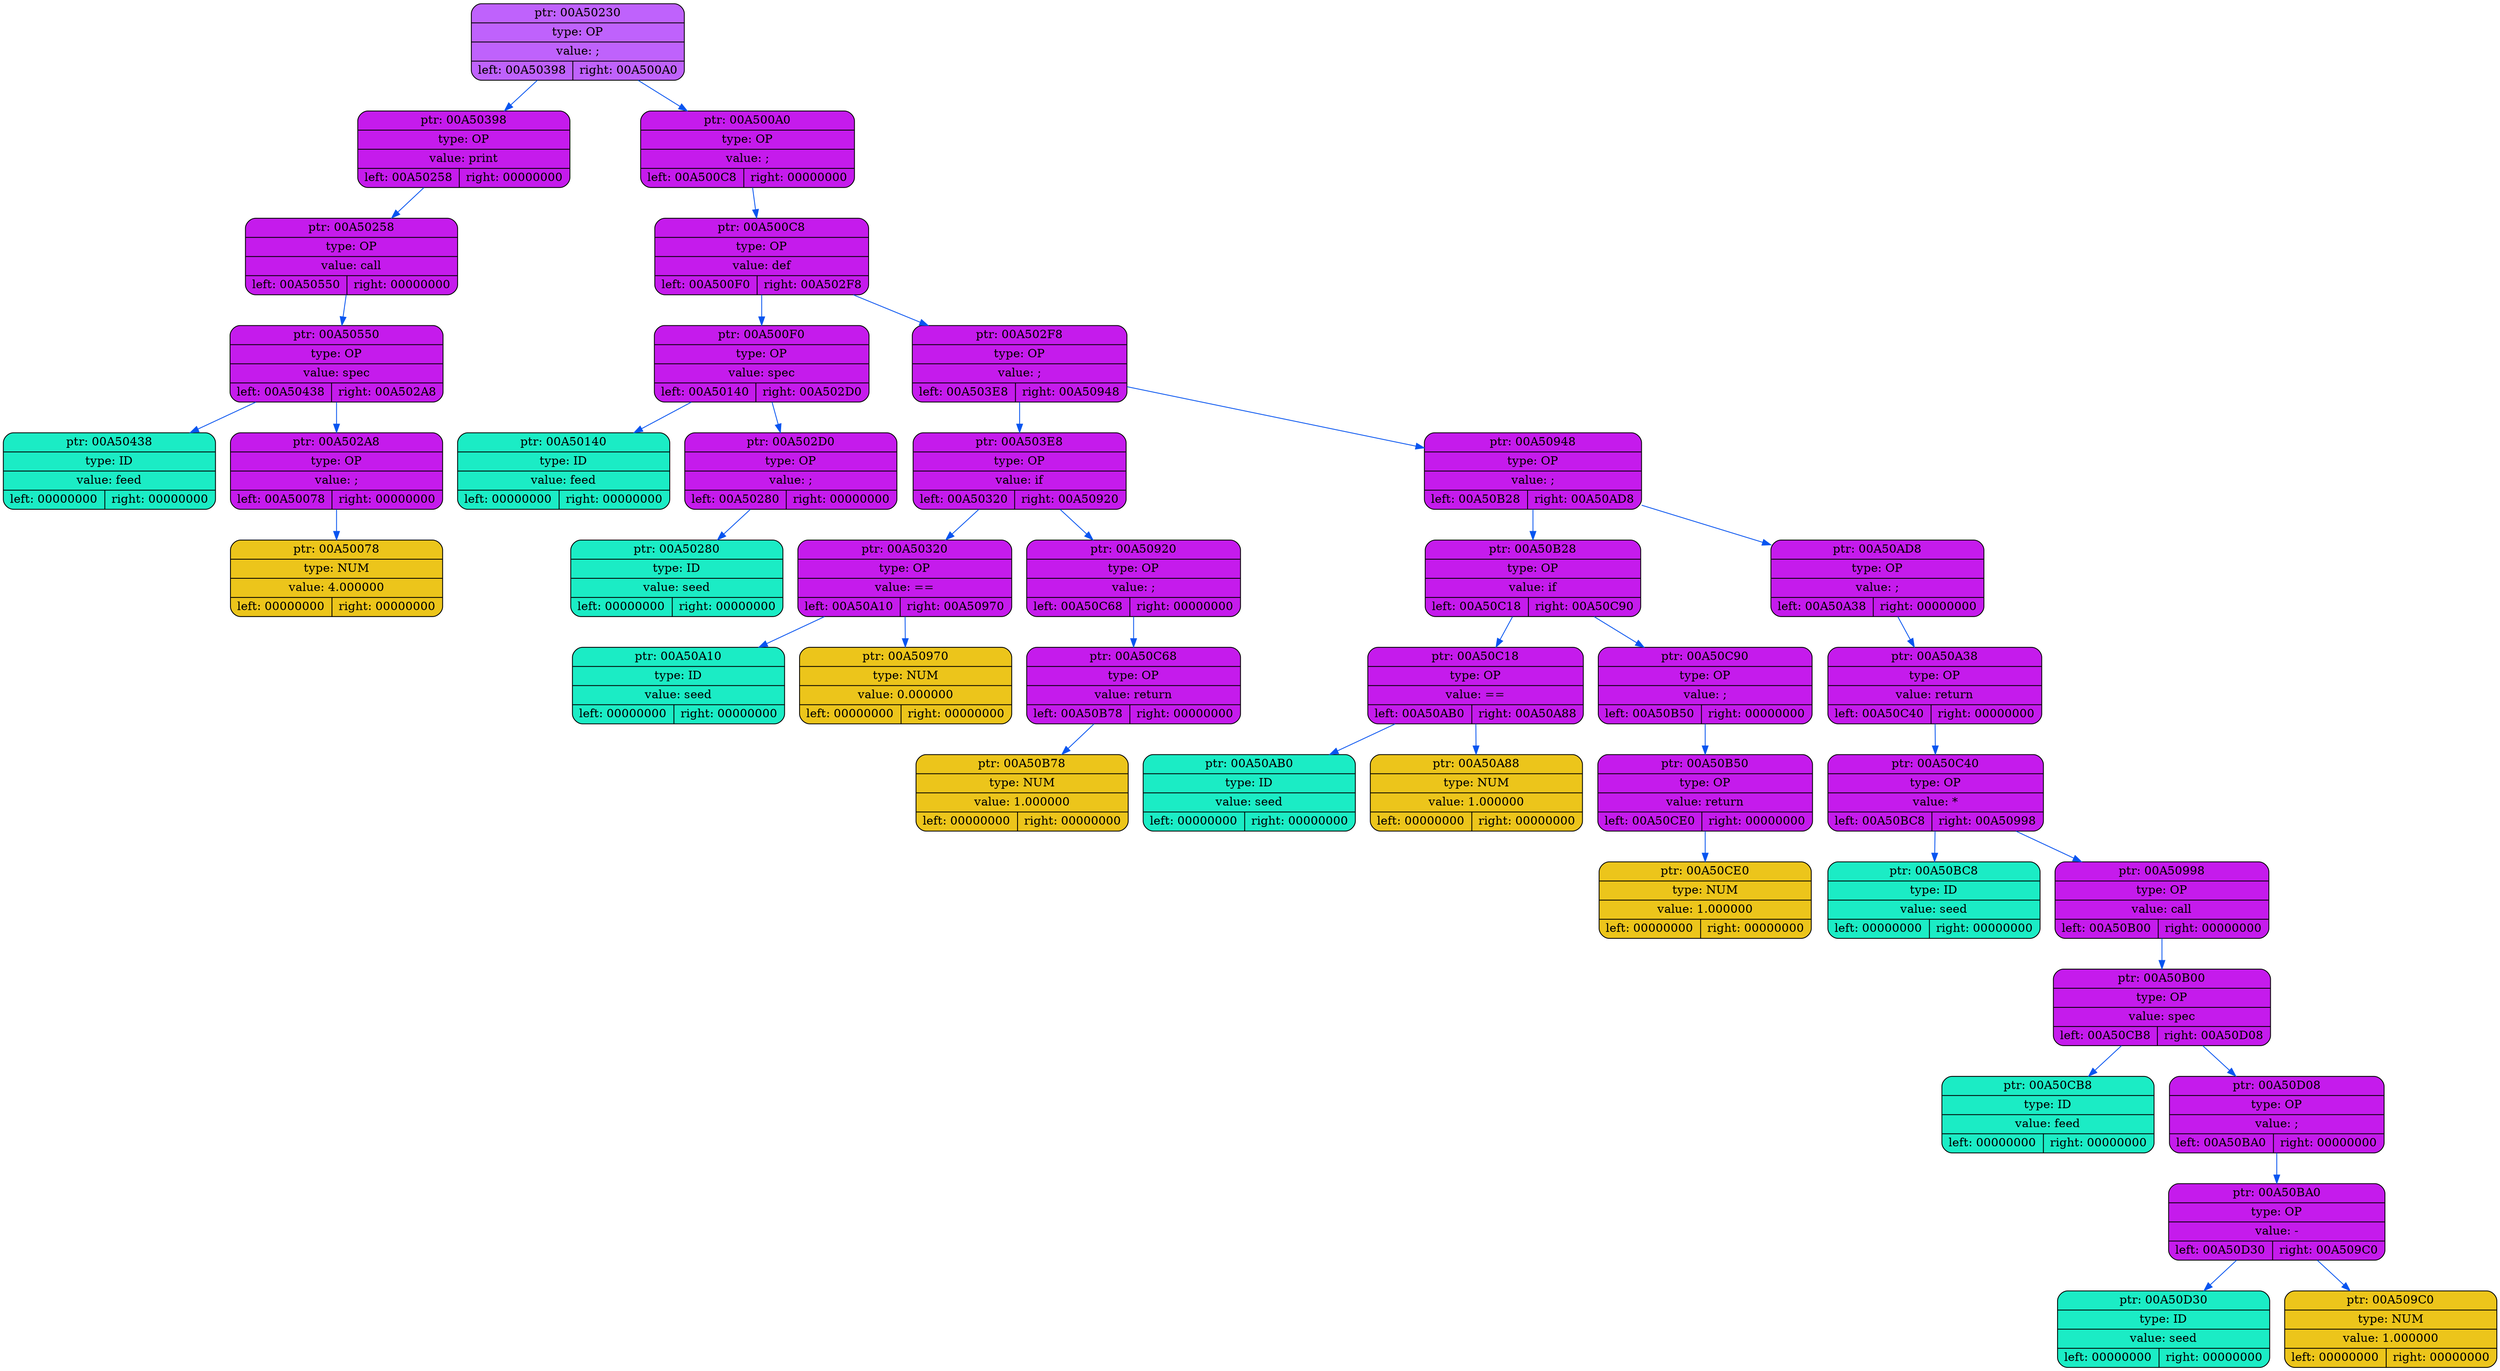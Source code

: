 digraph
{
    rankdir=TP

        node00A50230[shape=record,style="rounded,filled",fillcolor="#BF62FC",label="{ ptr: 00A50230 | type: OP | value: ;| { left: 00A50398 | right: 00A500A0 }}"];
    node00A50230 -> node00A50398[color="#0855F0"]
    node00A50398[shape=record,style="rounded,filled",fillcolor="#C51BEC",label="{ ptr: 00A50398 | type: OP | value: print| { left: 00A50258 | right: 00000000 }}"];
    node00A50398 -> node00A50258[color="#0855F0"]
    node00A50258[shape=record,style="rounded,filled",fillcolor="#C51BEC",label="{ ptr: 00A50258 | type: OP | value: call| { left: 00A50550 | right: 00000000 }}"];
    node00A50258 -> node00A50550[color="#0855F0"]
    node00A50550[shape=record,style="rounded,filled",fillcolor="#C51BEC",label="{ ptr: 00A50550 | type: OP | value: spec| { left: 00A50438 | right: 00A502A8 }}"];
    node00A50550 -> node00A50438[color="#0855F0"]
    node00A50438[shape=record,style="rounded,filled",fillcolor="#1BECC5",label="{ ptr: 00A50438 | type: ID | value: feed| { left: 00000000 | right: 00000000 }}"];
    node00A50550 -> node00A502A8[color="#0855F0"]
    node00A502A8[shape=record,style="rounded,filled",fillcolor="#C51BEC",label="{ ptr: 00A502A8 | type: OP | value: ;| { left: 00A50078 | right: 00000000 }}"];
    node00A502A8 -> node00A50078[color="#0855F0"]
    node00A50078[shape=record,style="rounded,filled",fillcolor="#ECC51B",label="{ ptr: 00A50078 | type: NUM | value: 4.000000| { left: 00000000 | right: 00000000 }}"];
    node00A50230 -> node00A500A0[color="#0855F0"]
    node00A500A0[shape=record,style="rounded,filled",fillcolor="#C51BEC",label="{ ptr: 00A500A0 | type: OP | value: ;| { left: 00A500C8 | right: 00000000 }}"];
    node00A500A0 -> node00A500C8[color="#0855F0"]
    node00A500C8[shape=record,style="rounded,filled",fillcolor="#C51BEC",label="{ ptr: 00A500C8 | type: OP | value: def| { left: 00A500F0 | right: 00A502F8 }}"];
    node00A500C8 -> node00A500F0[color="#0855F0"]
    node00A500F0[shape=record,style="rounded,filled",fillcolor="#C51BEC",label="{ ptr: 00A500F0 | type: OP | value: spec| { left: 00A50140 | right: 00A502D0 }}"];
    node00A500F0 -> node00A50140[color="#0855F0"]
    node00A50140[shape=record,style="rounded,filled",fillcolor="#1BECC5",label="{ ptr: 00A50140 | type: ID | value: feed| { left: 00000000 | right: 00000000 }}"];
    node00A500F0 -> node00A502D0[color="#0855F0"]
    node00A502D0[shape=record,style="rounded,filled",fillcolor="#C51BEC",label="{ ptr: 00A502D0 | type: OP | value: ;| { left: 00A50280 | right: 00000000 }}"];
    node00A502D0 -> node00A50280[color="#0855F0"]
    node00A50280[shape=record,style="rounded,filled",fillcolor="#1BECC5",label="{ ptr: 00A50280 | type: ID | value: seed| { left: 00000000 | right: 00000000 }}"];
    node00A500C8 -> node00A502F8[color="#0855F0"]
    node00A502F8[shape=record,style="rounded,filled",fillcolor="#C51BEC",label="{ ptr: 00A502F8 | type: OP | value: ;| { left: 00A503E8 | right: 00A50948 }}"];
    node00A502F8 -> node00A503E8[color="#0855F0"]
    node00A503E8[shape=record,style="rounded,filled",fillcolor="#C51BEC",label="{ ptr: 00A503E8 | type: OP | value: if| { left: 00A50320 | right: 00A50920 }}"];
    node00A503E8 -> node00A50320[color="#0855F0"]
    node00A50320[shape=record,style="rounded,filled",fillcolor="#C51BEC",label="{ ptr: 00A50320 | type: OP | value: ==| { left: 00A50A10 | right: 00A50970 }}"];
    node00A50320 -> node00A50A10[color="#0855F0"]
    node00A50A10[shape=record,style="rounded,filled",fillcolor="#1BECC5",label="{ ptr: 00A50A10 | type: ID | value: seed| { left: 00000000 | right: 00000000 }}"];
    node00A50320 -> node00A50970[color="#0855F0"]
    node00A50970[shape=record,style="rounded,filled",fillcolor="#ECC51B",label="{ ptr: 00A50970 | type: NUM | value: 0.000000| { left: 00000000 | right: 00000000 }}"];
    node00A503E8 -> node00A50920[color="#0855F0"]
    node00A50920[shape=record,style="rounded,filled",fillcolor="#C51BEC",label="{ ptr: 00A50920 | type: OP | value: ;| { left: 00A50C68 | right: 00000000 }}"];
    node00A50920 -> node00A50C68[color="#0855F0"]
    node00A50C68[shape=record,style="rounded,filled",fillcolor="#C51BEC",label="{ ptr: 00A50C68 | type: OP | value: return| { left: 00A50B78 | right: 00000000 }}"];
    node00A50C68 -> node00A50B78[color="#0855F0"]
    node00A50B78[shape=record,style="rounded,filled",fillcolor="#ECC51B",label="{ ptr: 00A50B78 | type: NUM | value: 1.000000| { left: 00000000 | right: 00000000 }}"];
    node00A502F8 -> node00A50948[color="#0855F0"]
    node00A50948[shape=record,style="rounded,filled",fillcolor="#C51BEC",label="{ ptr: 00A50948 | type: OP | value: ;| { left: 00A50B28 | right: 00A50AD8 }}"];
    node00A50948 -> node00A50B28[color="#0855F0"]
    node00A50B28[shape=record,style="rounded,filled",fillcolor="#C51BEC",label="{ ptr: 00A50B28 | type: OP | value: if| { left: 00A50C18 | right: 00A50C90 }}"];
    node00A50B28 -> node00A50C18[color="#0855F0"]
    node00A50C18[shape=record,style="rounded,filled",fillcolor="#C51BEC",label="{ ptr: 00A50C18 | type: OP | value: ==| { left: 00A50AB0 | right: 00A50A88 }}"];
    node00A50C18 -> node00A50AB0[color="#0855F0"]
    node00A50AB0[shape=record,style="rounded,filled",fillcolor="#1BECC5",label="{ ptr: 00A50AB0 | type: ID | value: seed| { left: 00000000 | right: 00000000 }}"];
    node00A50C18 -> node00A50A88[color="#0855F0"]
    node00A50A88[shape=record,style="rounded,filled",fillcolor="#ECC51B",label="{ ptr: 00A50A88 | type: NUM | value: 1.000000| { left: 00000000 | right: 00000000 }}"];
    node00A50B28 -> node00A50C90[color="#0855F0"]
    node00A50C90[shape=record,style="rounded,filled",fillcolor="#C51BEC",label="{ ptr: 00A50C90 | type: OP | value: ;| { left: 00A50B50 | right: 00000000 }}"];
    node00A50C90 -> node00A50B50[color="#0855F0"]
    node00A50B50[shape=record,style="rounded,filled",fillcolor="#C51BEC",label="{ ptr: 00A50B50 | type: OP | value: return| { left: 00A50CE0 | right: 00000000 }}"];
    node00A50B50 -> node00A50CE0[color="#0855F0"]
    node00A50CE0[shape=record,style="rounded,filled",fillcolor="#ECC51B",label="{ ptr: 00A50CE0 | type: NUM | value: 1.000000| { left: 00000000 | right: 00000000 }}"];
    node00A50948 -> node00A50AD8[color="#0855F0"]
    node00A50AD8[shape=record,style="rounded,filled",fillcolor="#C51BEC",label="{ ptr: 00A50AD8 | type: OP | value: ;| { left: 00A50A38 | right: 00000000 }}"];
    node00A50AD8 -> node00A50A38[color="#0855F0"]
    node00A50A38[shape=record,style="rounded,filled",fillcolor="#C51BEC",label="{ ptr: 00A50A38 | type: OP | value: return| { left: 00A50C40 | right: 00000000 }}"];
    node00A50A38 -> node00A50C40[color="#0855F0"]
    node00A50C40[shape=record,style="rounded,filled",fillcolor="#C51BEC",label="{ ptr: 00A50C40 | type: OP | value: *| { left: 00A50BC8 | right: 00A50998 }}"];
    node00A50C40 -> node00A50BC8[color="#0855F0"]
    node00A50BC8[shape=record,style="rounded,filled",fillcolor="#1BECC5",label="{ ptr: 00A50BC8 | type: ID | value: seed| { left: 00000000 | right: 00000000 }}"];
    node00A50C40 -> node00A50998[color="#0855F0"]
    node00A50998[shape=record,style="rounded,filled",fillcolor="#C51BEC",label="{ ptr: 00A50998 | type: OP | value: call| { left: 00A50B00 | right: 00000000 }}"];
    node00A50998 -> node00A50B00[color="#0855F0"]
    node00A50B00[shape=record,style="rounded,filled",fillcolor="#C51BEC",label="{ ptr: 00A50B00 | type: OP | value: spec| { left: 00A50CB8 | right: 00A50D08 }}"];
    node00A50B00 -> node00A50CB8[color="#0855F0"]
    node00A50CB8[shape=record,style="rounded,filled",fillcolor="#1BECC5",label="{ ptr: 00A50CB8 | type: ID | value: feed| { left: 00000000 | right: 00000000 }}"];
    node00A50B00 -> node00A50D08[color="#0855F0"]
    node00A50D08[shape=record,style="rounded,filled",fillcolor="#C51BEC",label="{ ptr: 00A50D08 | type: OP | value: ;| { left: 00A50BA0 | right: 00000000 }}"];
    node00A50D08 -> node00A50BA0[color="#0855F0"]
    node00A50BA0[shape=record,style="rounded,filled",fillcolor="#C51BEC",label="{ ptr: 00A50BA0 | type: OP | value: -| { left: 00A50D30 | right: 00A509C0 }}"];
    node00A50BA0 -> node00A50D30[color="#0855F0"]
    node00A50D30[shape=record,style="rounded,filled",fillcolor="#1BECC5",label="{ ptr: 00A50D30 | type: ID | value: seed| { left: 00000000 | right: 00000000 }}"];
    node00A50BA0 -> node00A509C0[color="#0855F0"]
    node00A509C0[shape=record,style="rounded,filled",fillcolor="#ECC51B",label="{ ptr: 00A509C0 | type: NUM | value: 1.000000| { left: 00000000 | right: 00000000 }}"];
}